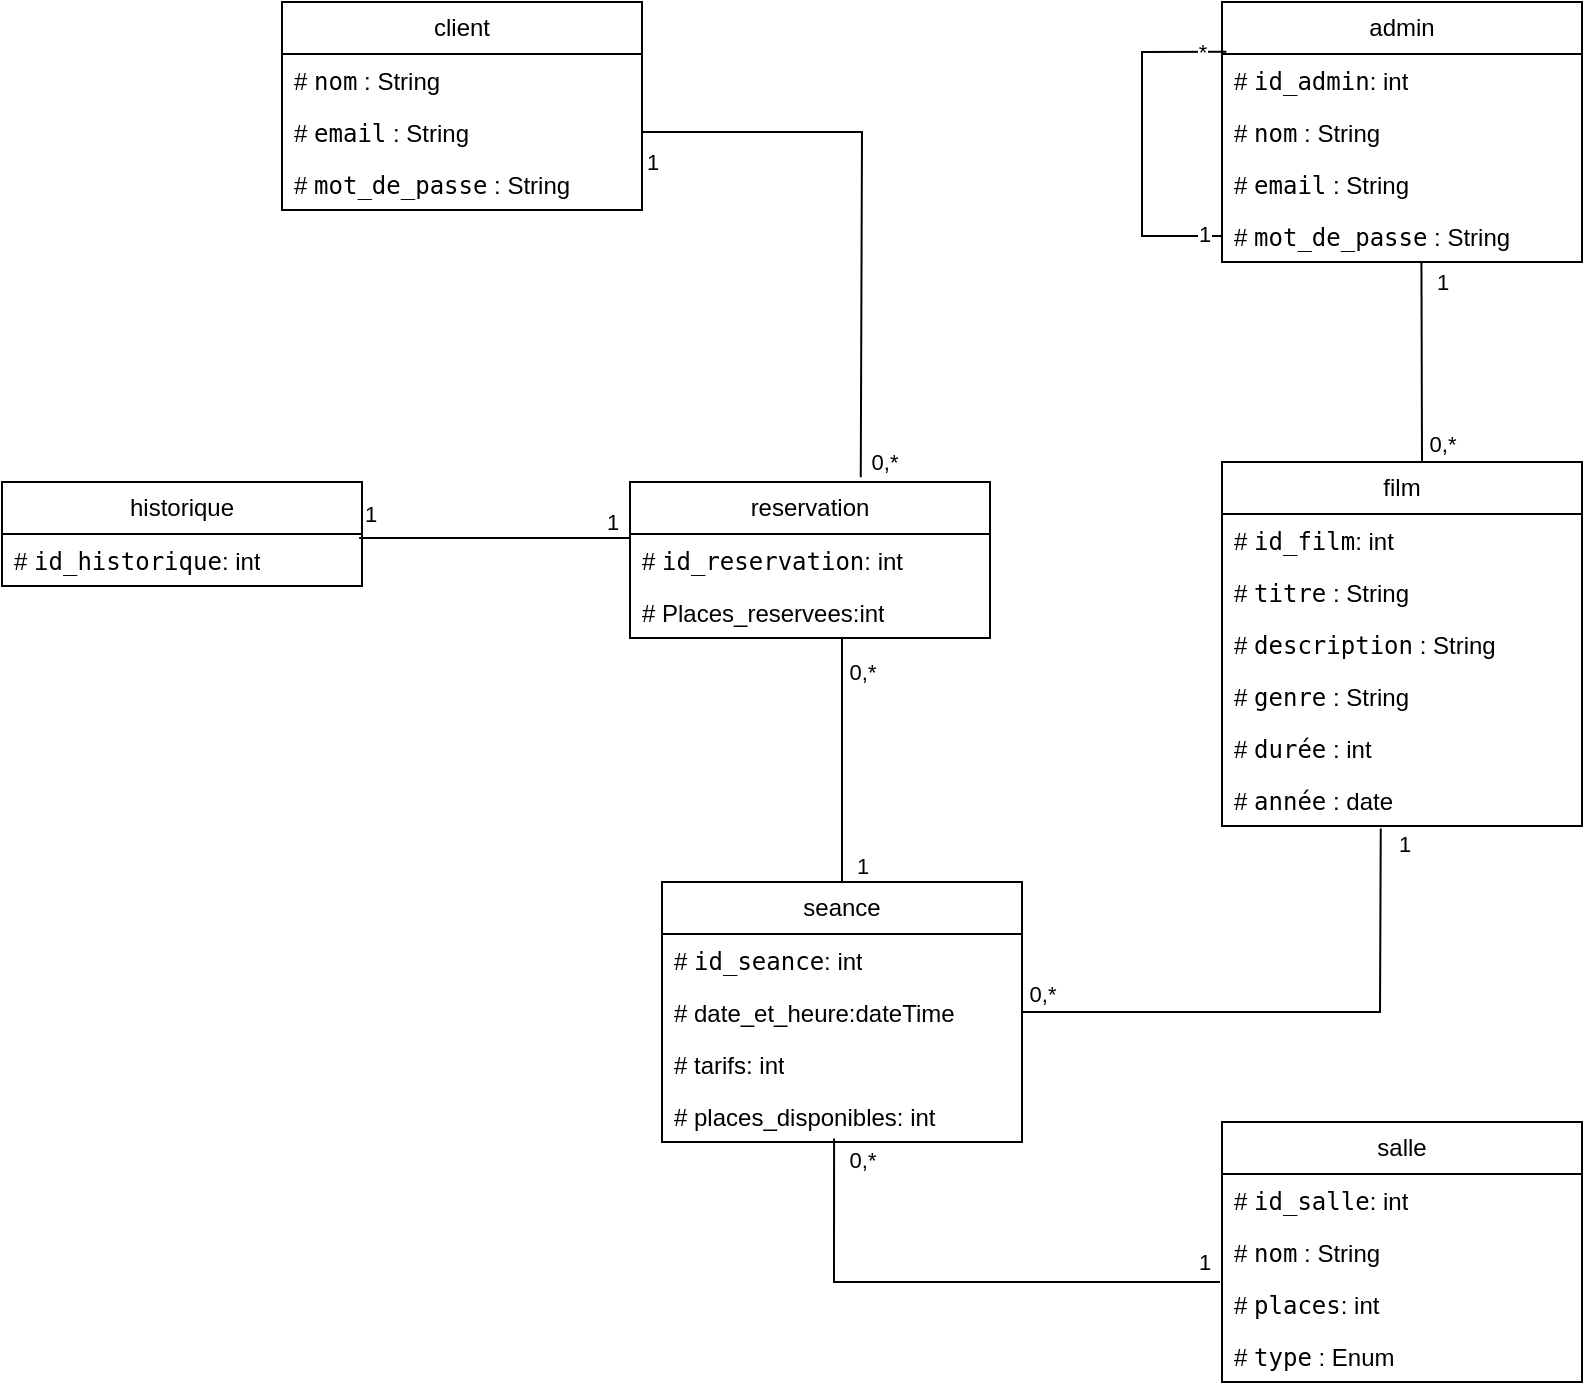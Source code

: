 <mxfile version="24.7.16" pages="2">
  <diagram name="Page-1" id="Jh913-2ZbScVN-_d3Vea">
    <mxGraphModel dx="2580" dy="2307" grid="1" gridSize="10" guides="1" tooltips="1" connect="1" arrows="1" fold="1" page="1" pageScale="1" pageWidth="827" pageHeight="1169" math="0" shadow="0">
      <root>
        <mxCell id="0" />
        <mxCell id="1" parent="0" />
        <mxCell id="eyucza8DKZPgcl_dBAMr-1" value="admin" style="swimlane;fontStyle=0;childLayout=stackLayout;horizontal=1;startSize=26;fillColor=none;horizontalStack=0;resizeParent=1;resizeParentMax=0;resizeLast=0;collapsible=1;marginBottom=0;whiteSpace=wrap;html=1;" parent="1" vertex="1">
          <mxGeometry x="620" y="-1080" width="180" height="130" as="geometry" />
        </mxCell>
        <mxCell id="h_I5UyKPZcfu8QxgUdIw-24" value="# &lt;font face=&quot;monospace&quot;&gt;id_admin&lt;/font&gt;: int" style="text;strokeColor=none;fillColor=none;align=left;verticalAlign=top;spacingLeft=4;spacingRight=4;overflow=hidden;rotatable=0;points=[[0,0.5],[1,0.5]];portConstraint=eastwest;whiteSpace=wrap;html=1;" vertex="1" parent="eyucza8DKZPgcl_dBAMr-1">
          <mxGeometry y="26" width="180" height="26" as="geometry" />
        </mxCell>
        <mxCell id="eyucza8DKZPgcl_dBAMr-2" value="#&amp;nbsp;&lt;code&gt;nom&lt;/code&gt; : String" style="text;strokeColor=none;fillColor=none;align=left;verticalAlign=top;spacingLeft=4;spacingRight=4;overflow=hidden;rotatable=0;points=[[0,0.5],[1,0.5]];portConstraint=eastwest;whiteSpace=wrap;html=1;" parent="eyucza8DKZPgcl_dBAMr-1" vertex="1">
          <mxGeometry y="52" width="180" height="26" as="geometry" />
        </mxCell>
        <mxCell id="eyucza8DKZPgcl_dBAMr-3" value="#&amp;nbsp;&lt;code&gt;email&lt;/code&gt; : String" style="text;strokeColor=none;fillColor=none;align=left;verticalAlign=top;spacingLeft=4;spacingRight=4;overflow=hidden;rotatable=0;points=[[0,0.5],[1,0.5]];portConstraint=eastwest;whiteSpace=wrap;html=1;" parent="eyucza8DKZPgcl_dBAMr-1" vertex="1">
          <mxGeometry y="78" width="180" height="26" as="geometry" />
        </mxCell>
        <mxCell id="eyucza8DKZPgcl_dBAMr-4" value="#&amp;nbsp;&lt;code&gt;mot_de_passe&lt;/code&gt; : String" style="text;strokeColor=none;fillColor=none;align=left;verticalAlign=top;spacingLeft=4;spacingRight=4;overflow=hidden;rotatable=0;points=[[0,0.5],[1,0.5]];portConstraint=eastwest;whiteSpace=wrap;html=1;" parent="eyucza8DKZPgcl_dBAMr-1" vertex="1">
          <mxGeometry y="104" width="180" height="26" as="geometry" />
        </mxCell>
        <mxCell id="h_I5UyKPZcfu8QxgUdIw-57" value="" style="endArrow=none;html=1;rounded=0;entryX=0;entryY=0.5;entryDx=0;entryDy=0;exitX=0.012;exitY=-0.044;exitDx=0;exitDy=0;exitPerimeter=0;" edge="1" parent="eyucza8DKZPgcl_dBAMr-1" source="h_I5UyKPZcfu8QxgUdIw-24" target="eyucza8DKZPgcl_dBAMr-4">
          <mxGeometry width="50" height="50" relative="1" as="geometry">
            <mxPoint x="-210" y="380" as="sourcePoint" />
            <mxPoint x="-160" y="330" as="targetPoint" />
            <Array as="points">
              <mxPoint x="-40" y="25" />
              <mxPoint x="-40" y="70" />
              <mxPoint x="-40" y="117" />
            </Array>
          </mxGeometry>
        </mxCell>
        <mxCell id="h_I5UyKPZcfu8QxgUdIw-58" value="1" style="edgeLabel;html=1;align=center;verticalAlign=middle;resizable=0;points=[];" vertex="1" connectable="0" parent="h_I5UyKPZcfu8QxgUdIw-57">
          <mxGeometry x="0.893" y="1" relative="1" as="geometry">
            <mxPoint as="offset" />
          </mxGeometry>
        </mxCell>
        <mxCell id="h_I5UyKPZcfu8QxgUdIw-59" value="*" style="edgeLabel;html=1;align=center;verticalAlign=middle;resizable=0;points=[];" vertex="1" connectable="0" parent="h_I5UyKPZcfu8QxgUdIw-57">
          <mxGeometry x="-0.859" relative="1" as="geometry">
            <mxPoint as="offset" />
          </mxGeometry>
        </mxCell>
        <mxCell id="h_I5UyKPZcfu8QxgUdIw-1" value="client" style="swimlane;fontStyle=0;childLayout=stackLayout;horizontal=1;startSize=26;fillColor=none;horizontalStack=0;resizeParent=1;resizeParentMax=0;resizeLast=0;collapsible=1;marginBottom=0;whiteSpace=wrap;html=1;" vertex="1" parent="1">
          <mxGeometry x="150" y="-1080" width="180" height="104" as="geometry" />
        </mxCell>
        <mxCell id="h_I5UyKPZcfu8QxgUdIw-2" value="#&amp;nbsp;&lt;code&gt;nom&lt;/code&gt; : String" style="text;strokeColor=none;fillColor=none;align=left;verticalAlign=top;spacingLeft=4;spacingRight=4;overflow=hidden;rotatable=0;points=[[0,0.5],[1,0.5]];portConstraint=eastwest;whiteSpace=wrap;html=1;" vertex="1" parent="h_I5UyKPZcfu8QxgUdIw-1">
          <mxGeometry y="26" width="180" height="26" as="geometry" />
        </mxCell>
        <mxCell id="h_I5UyKPZcfu8QxgUdIw-3" value="#&amp;nbsp;&lt;code&gt;email&lt;/code&gt; : String" style="text;strokeColor=none;fillColor=none;align=left;verticalAlign=top;spacingLeft=4;spacingRight=4;overflow=hidden;rotatable=0;points=[[0,0.5],[1,0.5]];portConstraint=eastwest;whiteSpace=wrap;html=1;" vertex="1" parent="h_I5UyKPZcfu8QxgUdIw-1">
          <mxGeometry y="52" width="180" height="26" as="geometry" />
        </mxCell>
        <mxCell id="h_I5UyKPZcfu8QxgUdIw-4" value="#&amp;nbsp;&lt;code&gt;mot_de_passe&lt;/code&gt; : String" style="text;strokeColor=none;fillColor=none;align=left;verticalAlign=top;spacingLeft=4;spacingRight=4;overflow=hidden;rotatable=0;points=[[0,0.5],[1,0.5]];portConstraint=eastwest;whiteSpace=wrap;html=1;" vertex="1" parent="h_I5UyKPZcfu8QxgUdIw-1">
          <mxGeometry y="78" width="180" height="26" as="geometry" />
        </mxCell>
        <mxCell id="h_I5UyKPZcfu8QxgUdIw-5" value="film" style="swimlane;fontStyle=0;childLayout=stackLayout;horizontal=1;startSize=26;fillColor=none;horizontalStack=0;resizeParent=1;resizeParentMax=0;resizeLast=0;collapsible=1;marginBottom=0;whiteSpace=wrap;html=1;" vertex="1" parent="1">
          <mxGeometry x="620" y="-850" width="180" height="182" as="geometry" />
        </mxCell>
        <mxCell id="h_I5UyKPZcfu8QxgUdIw-25" value="# &lt;font face=&quot;monospace&quot;&gt;id_film&lt;/font&gt;: int" style="text;strokeColor=none;fillColor=none;align=left;verticalAlign=top;spacingLeft=4;spacingRight=4;overflow=hidden;rotatable=0;points=[[0,0.5],[1,0.5]];portConstraint=eastwest;whiteSpace=wrap;html=1;" vertex="1" parent="h_I5UyKPZcfu8QxgUdIw-5">
          <mxGeometry y="26" width="180" height="26" as="geometry" />
        </mxCell>
        <mxCell id="h_I5UyKPZcfu8QxgUdIw-6" value="#&amp;nbsp;&lt;code&gt;titre&lt;/code&gt; : String" style="text;strokeColor=none;fillColor=none;align=left;verticalAlign=top;spacingLeft=4;spacingRight=4;overflow=hidden;rotatable=0;points=[[0,0.5],[1,0.5]];portConstraint=eastwest;whiteSpace=wrap;html=1;" vertex="1" parent="h_I5UyKPZcfu8QxgUdIw-5">
          <mxGeometry y="52" width="180" height="26" as="geometry" />
        </mxCell>
        <mxCell id="h_I5UyKPZcfu8QxgUdIw-7" value="#&amp;nbsp;&lt;code&gt;description&lt;/code&gt; : String" style="text;strokeColor=none;fillColor=none;align=left;verticalAlign=top;spacingLeft=4;spacingRight=4;overflow=hidden;rotatable=0;points=[[0,0.5],[1,0.5]];portConstraint=eastwest;whiteSpace=wrap;html=1;" vertex="1" parent="h_I5UyKPZcfu8QxgUdIw-5">
          <mxGeometry y="78" width="180" height="26" as="geometry" />
        </mxCell>
        <mxCell id="h_I5UyKPZcfu8QxgUdIw-8" value="#&amp;nbsp;&lt;code&gt;genre&lt;/code&gt; : String" style="text;strokeColor=none;fillColor=none;align=left;verticalAlign=top;spacingLeft=4;spacingRight=4;overflow=hidden;rotatable=0;points=[[0,0.5],[1,0.5]];portConstraint=eastwest;whiteSpace=wrap;html=1;" vertex="1" parent="h_I5UyKPZcfu8QxgUdIw-5">
          <mxGeometry y="104" width="180" height="26" as="geometry" />
        </mxCell>
        <mxCell id="h_I5UyKPZcfu8QxgUdIw-16" value="#&amp;nbsp;&lt;code&gt;durée&lt;/code&gt; : int" style="text;strokeColor=none;fillColor=none;align=left;verticalAlign=top;spacingLeft=4;spacingRight=4;overflow=hidden;rotatable=0;points=[[0,0.5],[1,0.5]];portConstraint=eastwest;whiteSpace=wrap;html=1;" vertex="1" parent="h_I5UyKPZcfu8QxgUdIw-5">
          <mxGeometry y="130" width="180" height="26" as="geometry" />
        </mxCell>
        <mxCell id="h_I5UyKPZcfu8QxgUdIw-17" value="#&amp;nbsp;&lt;code&gt;année&lt;/code&gt; : date" style="text;strokeColor=none;fillColor=none;align=left;verticalAlign=top;spacingLeft=4;spacingRight=4;overflow=hidden;rotatable=0;points=[[0,0.5],[1,0.5]];portConstraint=eastwest;whiteSpace=wrap;html=1;" vertex="1" parent="h_I5UyKPZcfu8QxgUdIw-5">
          <mxGeometry y="156" width="180" height="26" as="geometry" />
        </mxCell>
        <mxCell id="h_I5UyKPZcfu8QxgUdIw-18" value="salle" style="swimlane;fontStyle=0;childLayout=stackLayout;horizontal=1;startSize=26;fillColor=none;horizontalStack=0;resizeParent=1;resizeParentMax=0;resizeLast=0;collapsible=1;marginBottom=0;whiteSpace=wrap;html=1;" vertex="1" parent="1">
          <mxGeometry x="620" y="-520" width="180" height="130" as="geometry" />
        </mxCell>
        <mxCell id="h_I5UyKPZcfu8QxgUdIw-19" value="# &lt;font face=&quot;monospace&quot;&gt;id_salle&lt;/font&gt;: int" style="text;strokeColor=none;fillColor=none;align=left;verticalAlign=top;spacingLeft=4;spacingRight=4;overflow=hidden;rotatable=0;points=[[0,0.5],[1,0.5]];portConstraint=eastwest;whiteSpace=wrap;html=1;" vertex="1" parent="h_I5UyKPZcfu8QxgUdIw-18">
          <mxGeometry y="26" width="180" height="26" as="geometry" />
        </mxCell>
        <mxCell id="h_I5UyKPZcfu8QxgUdIw-20" value="#&amp;nbsp;&lt;code&gt;nom&lt;/code&gt; : String" style="text;strokeColor=none;fillColor=none;align=left;verticalAlign=top;spacingLeft=4;spacingRight=4;overflow=hidden;rotatable=0;points=[[0,0.5],[1,0.5]];portConstraint=eastwest;whiteSpace=wrap;html=1;" vertex="1" parent="h_I5UyKPZcfu8QxgUdIw-18">
          <mxGeometry y="52" width="180" height="26" as="geometry" />
        </mxCell>
        <mxCell id="h_I5UyKPZcfu8QxgUdIw-21" value="# &lt;font face=&quot;monospace&quot;&gt;places&lt;/font&gt;: int" style="text;strokeColor=none;fillColor=none;align=left;verticalAlign=top;spacingLeft=4;spacingRight=4;overflow=hidden;rotatable=0;points=[[0,0.5],[1,0.5]];portConstraint=eastwest;whiteSpace=wrap;html=1;" vertex="1" parent="h_I5UyKPZcfu8QxgUdIw-18">
          <mxGeometry y="78" width="180" height="26" as="geometry" />
        </mxCell>
        <mxCell id="h_I5UyKPZcfu8QxgUdIw-22" value="#&amp;nbsp;&lt;code&gt;type&lt;/code&gt; : Enum&amp;nbsp;" style="text;strokeColor=none;fillColor=none;align=left;verticalAlign=top;spacingLeft=4;spacingRight=4;overflow=hidden;rotatable=0;points=[[0,0.5],[1,0.5]];portConstraint=eastwest;whiteSpace=wrap;html=1;" vertex="1" parent="h_I5UyKPZcfu8QxgUdIw-18">
          <mxGeometry y="104" width="180" height="26" as="geometry" />
        </mxCell>
        <mxCell id="h_I5UyKPZcfu8QxgUdIw-26" value="seance" style="swimlane;fontStyle=0;childLayout=stackLayout;horizontal=1;startSize=26;fillColor=none;horizontalStack=0;resizeParent=1;resizeParentMax=0;resizeLast=0;collapsible=1;marginBottom=0;whiteSpace=wrap;html=1;" vertex="1" parent="1">
          <mxGeometry x="340" y="-640" width="180" height="130" as="geometry" />
        </mxCell>
        <mxCell id="h_I5UyKPZcfu8QxgUdIw-27" value="# &lt;font face=&quot;monospace&quot;&gt;id_seance&lt;/font&gt;: int" style="text;strokeColor=none;fillColor=none;align=left;verticalAlign=top;spacingLeft=4;spacingRight=4;overflow=hidden;rotatable=0;points=[[0,0.5],[1,0.5]];portConstraint=eastwest;whiteSpace=wrap;html=1;" vertex="1" parent="h_I5UyKPZcfu8QxgUdIw-26">
          <mxGeometry y="26" width="180" height="26" as="geometry" />
        </mxCell>
        <mxCell id="h_I5UyKPZcfu8QxgUdIw-28" value="# date_et_heure:dateTime" style="text;strokeColor=none;fillColor=none;align=left;verticalAlign=top;spacingLeft=4;spacingRight=4;overflow=hidden;rotatable=0;points=[[0,0.5],[1,0.5]];portConstraint=eastwest;whiteSpace=wrap;html=1;" vertex="1" parent="h_I5UyKPZcfu8QxgUdIw-26">
          <mxGeometry y="52" width="180" height="26" as="geometry" />
        </mxCell>
        <mxCell id="h_I5UyKPZcfu8QxgUdIw-29" value="# tarifs: int" style="text;strokeColor=none;fillColor=none;align=left;verticalAlign=top;spacingLeft=4;spacingRight=4;overflow=hidden;rotatable=0;points=[[0,0.5],[1,0.5]];portConstraint=eastwest;whiteSpace=wrap;html=1;" vertex="1" parent="h_I5UyKPZcfu8QxgUdIw-26">
          <mxGeometry y="78" width="180" height="26" as="geometry" />
        </mxCell>
        <mxCell id="h_I5UyKPZcfu8QxgUdIw-30" value="# places_disponibles: int" style="text;strokeColor=none;fillColor=none;align=left;verticalAlign=top;spacingLeft=4;spacingRight=4;overflow=hidden;rotatable=0;points=[[0,0.5],[1,0.5]];portConstraint=eastwest;whiteSpace=wrap;html=1;" vertex="1" parent="h_I5UyKPZcfu8QxgUdIw-26">
          <mxGeometry y="104" width="180" height="26" as="geometry" />
        </mxCell>
        <mxCell id="h_I5UyKPZcfu8QxgUdIw-31" value="reservation" style="swimlane;fontStyle=0;childLayout=stackLayout;horizontal=1;startSize=26;fillColor=none;horizontalStack=0;resizeParent=1;resizeParentMax=0;resizeLast=0;collapsible=1;marginBottom=0;whiteSpace=wrap;html=1;" vertex="1" parent="1">
          <mxGeometry x="324" y="-840" width="180" height="78" as="geometry" />
        </mxCell>
        <mxCell id="h_I5UyKPZcfu8QxgUdIw-32" value="# &lt;font face=&quot;monospace&quot;&gt;id_reservation&lt;/font&gt;: int" style="text;strokeColor=none;fillColor=none;align=left;verticalAlign=top;spacingLeft=4;spacingRight=4;overflow=hidden;rotatable=0;points=[[0,0.5],[1,0.5]];portConstraint=eastwest;whiteSpace=wrap;html=1;" vertex="1" parent="h_I5UyKPZcfu8QxgUdIw-31">
          <mxGeometry y="26" width="180" height="26" as="geometry" />
        </mxCell>
        <mxCell id="h_I5UyKPZcfu8QxgUdIw-33" value="# Places_reservees:int" style="text;strokeColor=none;fillColor=none;align=left;verticalAlign=top;spacingLeft=4;spacingRight=4;overflow=hidden;rotatable=0;points=[[0,0.5],[1,0.5]];portConstraint=eastwest;whiteSpace=wrap;html=1;" vertex="1" parent="h_I5UyKPZcfu8QxgUdIw-31">
          <mxGeometry y="52" width="180" height="26" as="geometry" />
        </mxCell>
        <mxCell id="h_I5UyKPZcfu8QxgUdIw-36" value="historique" style="swimlane;fontStyle=0;childLayout=stackLayout;horizontal=1;startSize=26;fillColor=none;horizontalStack=0;resizeParent=1;resizeParentMax=0;resizeLast=0;collapsible=1;marginBottom=0;whiteSpace=wrap;html=1;" vertex="1" parent="1">
          <mxGeometry x="10" y="-840" width="180" height="52" as="geometry" />
        </mxCell>
        <mxCell id="h_I5UyKPZcfu8QxgUdIw-37" value="# &lt;font face=&quot;monospace&quot;&gt;id_historique&lt;/font&gt;: int" style="text;strokeColor=none;fillColor=none;align=left;verticalAlign=top;spacingLeft=4;spacingRight=4;overflow=hidden;rotatable=0;points=[[0,0.5],[1,0.5]];portConstraint=eastwest;whiteSpace=wrap;html=1;" vertex="1" parent="h_I5UyKPZcfu8QxgUdIw-36">
          <mxGeometry y="26" width="180" height="26" as="geometry" />
        </mxCell>
        <mxCell id="h_I5UyKPZcfu8QxgUdIw-39" value="" style="endArrow=none;html=1;rounded=0;entryX=0.554;entryY=0.989;entryDx=0;entryDy=0;entryPerimeter=0;" edge="1" parent="1" target="eyucza8DKZPgcl_dBAMr-4">
          <mxGeometry width="50" height="50" relative="1" as="geometry">
            <mxPoint x="720" y="-850" as="sourcePoint" />
            <mxPoint x="610" y="-780" as="targetPoint" />
          </mxGeometry>
        </mxCell>
        <mxCell id="h_I5UyKPZcfu8QxgUdIw-45" value="1" style="edgeLabel;html=1;align=center;verticalAlign=middle;resizable=0;points=[];" vertex="1" connectable="0" parent="h_I5UyKPZcfu8QxgUdIw-39">
          <mxGeometry x="0.796" y="1" relative="1" as="geometry">
            <mxPoint x="11" as="offset" />
          </mxGeometry>
        </mxCell>
        <mxCell id="h_I5UyKPZcfu8QxgUdIw-46" value="0,*" style="edgeLabel;html=1;align=center;verticalAlign=middle;resizable=0;points=[];" vertex="1" connectable="0" parent="h_I5UyKPZcfu8QxgUdIw-39">
          <mxGeometry x="-0.867" relative="1" as="geometry">
            <mxPoint x="10" y="-3" as="offset" />
          </mxGeometry>
        </mxCell>
        <mxCell id="h_I5UyKPZcfu8QxgUdIw-40" value="" style="endArrow=none;html=1;rounded=0;exitX=1;exitY=0.5;exitDx=0;exitDy=0;entryX=0.441;entryY=1.047;entryDx=0;entryDy=0;entryPerimeter=0;" edge="1" parent="1" source="h_I5UyKPZcfu8QxgUdIw-28" target="h_I5UyKPZcfu8QxgUdIw-17">
          <mxGeometry width="50" height="50" relative="1" as="geometry">
            <mxPoint x="610" y="-600" as="sourcePoint" />
            <mxPoint x="660" y="-650" as="targetPoint" />
            <Array as="points">
              <mxPoint x="699" y="-575" />
            </Array>
          </mxGeometry>
        </mxCell>
        <mxCell id="h_I5UyKPZcfu8QxgUdIw-47" value="1" style="edgeLabel;html=1;align=center;verticalAlign=middle;resizable=0;points=[];" vertex="1" connectable="0" parent="h_I5UyKPZcfu8QxgUdIw-40">
          <mxGeometry x="0.946" relative="1" as="geometry">
            <mxPoint x="11" as="offset" />
          </mxGeometry>
        </mxCell>
        <mxCell id="h_I5UyKPZcfu8QxgUdIw-48" value="0,*" style="edgeLabel;html=1;align=center;verticalAlign=middle;resizable=0;points=[];" vertex="1" connectable="0" parent="h_I5UyKPZcfu8QxgUdIw-40">
          <mxGeometry x="-0.951" y="1" relative="1" as="geometry">
            <mxPoint x="3" y="-8" as="offset" />
          </mxGeometry>
        </mxCell>
        <mxCell id="h_I5UyKPZcfu8QxgUdIw-41" value="" style="endArrow=none;html=1;rounded=0;exitX=0.478;exitY=0.935;exitDx=0;exitDy=0;exitPerimeter=0;" edge="1" parent="1" source="h_I5UyKPZcfu8QxgUdIw-30">
          <mxGeometry width="50" height="50" relative="1" as="geometry">
            <mxPoint x="610" y="-600" as="sourcePoint" />
            <mxPoint x="619" y="-440" as="targetPoint" />
            <Array as="points">
              <mxPoint x="426" y="-440" />
            </Array>
          </mxGeometry>
        </mxCell>
        <mxCell id="h_I5UyKPZcfu8QxgUdIw-49" value="0,*" style="edgeLabel;html=1;align=center;verticalAlign=middle;resizable=0;points=[];" vertex="1" connectable="0" parent="h_I5UyKPZcfu8QxgUdIw-41">
          <mxGeometry x="-0.922" relative="1" as="geometry">
            <mxPoint x="14" as="offset" />
          </mxGeometry>
        </mxCell>
        <mxCell id="h_I5UyKPZcfu8QxgUdIw-50" value="1" style="edgeLabel;html=1;align=center;verticalAlign=middle;resizable=0;points=[];" vertex="1" connectable="0" parent="h_I5UyKPZcfu8QxgUdIw-41">
          <mxGeometry x="0.903" relative="1" as="geometry">
            <mxPoint x="4" y="-10" as="offset" />
          </mxGeometry>
        </mxCell>
        <mxCell id="h_I5UyKPZcfu8QxgUdIw-42" value="" style="endArrow=none;html=1;rounded=0;exitX=0.5;exitY=0;exitDx=0;exitDy=0;" edge="1" parent="1" source="h_I5UyKPZcfu8QxgUdIw-26">
          <mxGeometry width="50" height="50" relative="1" as="geometry">
            <mxPoint x="610" y="-600" as="sourcePoint" />
            <mxPoint x="430" y="-762" as="targetPoint" />
          </mxGeometry>
        </mxCell>
        <mxCell id="h_I5UyKPZcfu8QxgUdIw-51" value="0,*" style="edgeLabel;html=1;align=center;verticalAlign=middle;resizable=0;points=[];" vertex="1" connectable="0" parent="h_I5UyKPZcfu8QxgUdIw-42">
          <mxGeometry x="0.895" y="2" relative="1" as="geometry">
            <mxPoint x="12" y="10" as="offset" />
          </mxGeometry>
        </mxCell>
        <mxCell id="h_I5UyKPZcfu8QxgUdIw-52" value="1" style="edgeLabel;html=1;align=center;verticalAlign=middle;resizable=0;points=[];" vertex="1" connectable="0" parent="h_I5UyKPZcfu8QxgUdIw-42">
          <mxGeometry x="-0.86" relative="1" as="geometry">
            <mxPoint x="10" as="offset" />
          </mxGeometry>
        </mxCell>
        <mxCell id="h_I5UyKPZcfu8QxgUdIw-43" value="" style="endArrow=none;html=1;rounded=0;entryX=0.641;entryY=-0.03;entryDx=0;entryDy=0;entryPerimeter=0;" edge="1" parent="1" source="h_I5UyKPZcfu8QxgUdIw-3" target="h_I5UyKPZcfu8QxgUdIw-31">
          <mxGeometry width="50" height="50" relative="1" as="geometry">
            <mxPoint x="610" y="-600" as="sourcePoint" />
            <mxPoint x="440" y="-850" as="targetPoint" />
            <Array as="points">
              <mxPoint x="440" y="-1015" />
            </Array>
          </mxGeometry>
        </mxCell>
        <mxCell id="h_I5UyKPZcfu8QxgUdIw-53" value="0,*" style="edgeLabel;html=1;align=center;verticalAlign=middle;resizable=0;points=[];" vertex="1" connectable="0" parent="h_I5UyKPZcfu8QxgUdIw-43">
          <mxGeometry x="0.952" y="1" relative="1" as="geometry">
            <mxPoint x="10" y="-1" as="offset" />
          </mxGeometry>
        </mxCell>
        <mxCell id="h_I5UyKPZcfu8QxgUdIw-54" value="1" style="edgeLabel;html=1;align=center;verticalAlign=middle;resizable=0;points=[];" vertex="1" connectable="0" parent="h_I5UyKPZcfu8QxgUdIw-43">
          <mxGeometry x="-0.963" y="-1" relative="1" as="geometry">
            <mxPoint y="14" as="offset" />
          </mxGeometry>
        </mxCell>
        <mxCell id="h_I5UyKPZcfu8QxgUdIw-44" value="" style="endArrow=none;html=1;rounded=0;exitX=0.992;exitY=0.077;exitDx=0;exitDy=0;exitPerimeter=0;entryX=0;entryY=0.077;entryDx=0;entryDy=0;entryPerimeter=0;" edge="1" parent="1" source="h_I5UyKPZcfu8QxgUdIw-37" target="h_I5UyKPZcfu8QxgUdIw-32">
          <mxGeometry width="50" height="50" relative="1" as="geometry">
            <mxPoint x="610" y="-600" as="sourcePoint" />
            <mxPoint x="660" y="-650" as="targetPoint" />
          </mxGeometry>
        </mxCell>
        <mxCell id="h_I5UyKPZcfu8QxgUdIw-55" value="1" style="edgeLabel;html=1;align=center;verticalAlign=middle;resizable=0;points=[];" vertex="1" connectable="0" parent="h_I5UyKPZcfu8QxgUdIw-44">
          <mxGeometry x="-0.917" relative="1" as="geometry">
            <mxPoint y="-12" as="offset" />
          </mxGeometry>
        </mxCell>
        <mxCell id="h_I5UyKPZcfu8QxgUdIw-56" value="1" style="edgeLabel;html=1;align=center;verticalAlign=middle;resizable=0;points=[];" vertex="1" connectable="0" parent="h_I5UyKPZcfu8QxgUdIw-44">
          <mxGeometry x="0.867" y="-1" relative="1" as="geometry">
            <mxPoint y="-9" as="offset" />
          </mxGeometry>
        </mxCell>
      </root>
    </mxGraphModel>
  </diagram>
  <diagram id="erLTAP0t7hmGVIAiMLQx" name="Page-2">
    <mxGraphModel dx="2150" dy="948" grid="1" gridSize="10" guides="1" tooltips="1" connect="1" arrows="1" fold="1" page="1" pageScale="1" pageWidth="827" pageHeight="1169" math="0" shadow="0">
      <root>
        <mxCell id="0" />
        <mxCell id="1" parent="0" />
        <mxCell id="1dlRX42q8v59gmXsVa4K-2" value="systeme" style="shape=umlFrame;whiteSpace=wrap;html=1;pointerEvents=0;" vertex="1" parent="1">
          <mxGeometry x="120" y="20" width="840" height="1030" as="geometry" />
        </mxCell>
        <mxCell id="1dlRX42q8v59gmXsVa4K-3" value="admin" style="shape=umlActor;verticalLabelPosition=bottom;verticalAlign=top;html=1;" vertex="1" parent="1">
          <mxGeometry x="30" y="170" width="60" height="100" as="geometry" />
        </mxCell>
        <mxCell id="1dlRX42q8v59gmXsVa4K-6" value="Gérer les films" style="ellipse;whiteSpace=wrap;html=1;" vertex="1" parent="1">
          <mxGeometry x="160" y="100" width="140" height="50" as="geometry" />
        </mxCell>
        <mxCell id="1dlRX42q8v59gmXsVa4K-7" value="Ajouter" style="ellipse;whiteSpace=wrap;html=1;" vertex="1" parent="1">
          <mxGeometry x="340" y="40" width="90" height="30" as="geometry" />
        </mxCell>
        <mxCell id="1dlRX42q8v59gmXsVa4K-8" value="Modifier" style="ellipse;whiteSpace=wrap;html=1;" vertex="1" parent="1">
          <mxGeometry x="400" y="90" width="90" height="30" as="geometry" />
        </mxCell>
        <mxCell id="1dlRX42q8v59gmXsVa4K-9" value="Supprimer" style="ellipse;whiteSpace=wrap;html=1;" vertex="1" parent="1">
          <mxGeometry x="370" y="140" width="90" height="30" as="geometry" />
        </mxCell>
        <mxCell id="1dlRX42q8v59gmXsVa4K-10" value="Gérer les salles" style="ellipse;whiteSpace=wrap;html=1;" vertex="1" parent="1">
          <mxGeometry x="320" y="205" width="140" height="50" as="geometry" />
        </mxCell>
        <mxCell id="1dlRX42q8v59gmXsVa4K-11" value="Ajouter" style="ellipse;whiteSpace=wrap;html=1;" vertex="1" parent="1">
          <mxGeometry x="540" y="170" width="90" height="30" as="geometry" />
        </mxCell>
        <mxCell id="1dlRX42q8v59gmXsVa4K-12" value="Modifier" style="ellipse;whiteSpace=wrap;html=1;" vertex="1" parent="1">
          <mxGeometry x="600" y="220" width="90" height="30" as="geometry" />
        </mxCell>
        <mxCell id="1dlRX42q8v59gmXsVa4K-13" value="Supprimer" style="ellipse;whiteSpace=wrap;html=1;" vertex="1" parent="1">
          <mxGeometry x="530" y="260" width="90" height="30" as="geometry" />
        </mxCell>
        <mxCell id="1dlRX42q8v59gmXsVa4K-14" value="Gérer les séances" style="ellipse;whiteSpace=wrap;html=1;" vertex="1" parent="1">
          <mxGeometry x="180" y="330" width="140" height="50" as="geometry" />
        </mxCell>
        <mxCell id="1dlRX42q8v59gmXsVa4K-21" value="Ajouter" style="ellipse;whiteSpace=wrap;html=1;" vertex="1" parent="1">
          <mxGeometry x="330" y="290" width="90" height="30" as="geometry" />
        </mxCell>
        <mxCell id="1dlRX42q8v59gmXsVa4K-22" value="Modifier" style="ellipse;whiteSpace=wrap;html=1;" vertex="1" parent="1">
          <mxGeometry x="410" y="350" width="90" height="30" as="geometry" />
        </mxCell>
        <mxCell id="1dlRX42q8v59gmXsVa4K-23" value="Supprimer" style="ellipse;whiteSpace=wrap;html=1;" vertex="1" parent="1">
          <mxGeometry x="300" y="400" width="90" height="30" as="geometry" />
        </mxCell>
        <mxCell id="1dlRX42q8v59gmXsVa4K-24" value="Créer d&#39;autres administrateurs" style="ellipse;whiteSpace=wrap;html=1;" vertex="1" parent="1">
          <mxGeometry x="320" y="470" width="140" height="50" as="geometry" />
        </mxCell>
        <mxCell id="1dlRX42q8v59gmXsVa4K-25" value="Ajouter" style="ellipse;whiteSpace=wrap;html=1;" vertex="1" parent="1">
          <mxGeometry x="540" y="430" width="90" height="30" as="geometry" />
        </mxCell>
        <mxCell id="1dlRX42q8v59gmXsVa4K-26" value="Modifier" style="ellipse;whiteSpace=wrap;html=1;" vertex="1" parent="1">
          <mxGeometry x="600" y="480" width="90" height="30" as="geometry" />
        </mxCell>
        <mxCell id="1dlRX42q8v59gmXsVa4K-27" value="Supprimer" style="ellipse;whiteSpace=wrap;html=1;" vertex="1" parent="1">
          <mxGeometry x="530" y="520" width="90" height="30" as="geometry" />
        </mxCell>
        <mxCell id="1dlRX42q8v59gmXsVa4K-28" value="Extends" style="endArrow=block;endSize=16;endFill=0;html=1;rounded=0;entryX=1;entryY=0;entryDx=0;entryDy=0;exitX=0;exitY=0.5;exitDx=0;exitDy=0;" edge="1" parent="1" source="1dlRX42q8v59gmXsVa4K-7" target="1dlRX42q8v59gmXsVa4K-6">
          <mxGeometry width="160" relative="1" as="geometry">
            <mxPoint x="250" y="490" as="sourcePoint" />
            <mxPoint x="410" y="490" as="targetPoint" />
            <Array as="points">
              <mxPoint x="300" y="66" />
            </Array>
          </mxGeometry>
        </mxCell>
        <mxCell id="1dlRX42q8v59gmXsVa4K-29" value="Extends" style="endArrow=block;endSize=16;endFill=0;html=1;rounded=0;entryX=1;entryY=0.5;entryDx=0;entryDy=0;exitX=0;exitY=0.5;exitDx=0;exitDy=0;" edge="1" parent="1" source="1dlRX42q8v59gmXsVa4K-8" target="1dlRX42q8v59gmXsVa4K-6">
          <mxGeometry width="160" relative="1" as="geometry">
            <mxPoint x="300" y="120" as="sourcePoint" />
            <mxPoint x="363" y="76" as="targetPoint" />
            <Array as="points">
              <mxPoint x="340" y="100" />
            </Array>
          </mxGeometry>
        </mxCell>
        <mxCell id="1dlRX42q8v59gmXsVa4K-30" value="Extends" style="endArrow=block;endSize=16;endFill=0;html=1;rounded=0;entryX=0.802;entryY=0.97;entryDx=0;entryDy=0;exitX=0;exitY=0.5;exitDx=0;exitDy=0;entryPerimeter=0;" edge="1" parent="1" source="1dlRX42q8v59gmXsVa4K-9" target="1dlRX42q8v59gmXsVa4K-6">
          <mxGeometry width="160" relative="1" as="geometry">
            <mxPoint x="310" y="130" as="sourcePoint" />
            <mxPoint x="410" y="115" as="targetPoint" />
            <Array as="points">
              <mxPoint x="300" y="160" />
            </Array>
          </mxGeometry>
        </mxCell>
        <mxCell id="1dlRX42q8v59gmXsVa4K-32" value="Extends" style="endArrow=block;endSize=16;endFill=0;html=1;rounded=0;entryX=0.761;entryY=0.97;entryDx=0;entryDy=0;exitX=0;exitY=0.5;exitDx=0;exitDy=0;entryPerimeter=0;" edge="1" parent="1" source="1dlRX42q8v59gmXsVa4K-13" target="1dlRX42q8v59gmXsVa4K-10">
          <mxGeometry width="160" relative="1" as="geometry">
            <mxPoint x="261" y="160" as="sourcePoint" />
            <mxPoint x="380" y="165" as="targetPoint" />
            <Array as="points">
              <mxPoint x="440" y="275" />
            </Array>
          </mxGeometry>
        </mxCell>
        <mxCell id="1dlRX42q8v59gmXsVa4K-33" value="Extends" style="endArrow=block;endSize=16;endFill=0;html=1;rounded=0;exitX=0;exitY=0.5;exitDx=0;exitDy=0;" edge="1" parent="1" source="1dlRX42q8v59gmXsVa4K-12" target="1dlRX42q8v59gmXsVa4K-10">
          <mxGeometry width="160" relative="1" as="geometry">
            <mxPoint x="392" y="266" as="sourcePoint" />
            <mxPoint x="540" y="285" as="targetPoint" />
            <Array as="points">
              <mxPoint x="490" y="235" />
            </Array>
          </mxGeometry>
        </mxCell>
        <mxCell id="1dlRX42q8v59gmXsVa4K-34" value="Extends" style="endArrow=block;endSize=16;endFill=0;html=1;rounded=0;entryX=0.903;entryY=0.266;entryDx=0;entryDy=0;exitX=0;exitY=0.5;exitDx=0;exitDy=0;entryPerimeter=0;" edge="1" parent="1" source="1dlRX42q8v59gmXsVa4K-11" target="1dlRX42q8v59gmXsVa4K-10">
          <mxGeometry width="160" relative="1" as="geometry">
            <mxPoint x="470" y="240" as="sourcePoint" />
            <mxPoint x="610" y="245" as="targetPoint" />
            <Array as="points">
              <mxPoint x="490" y="190" />
            </Array>
          </mxGeometry>
        </mxCell>
        <mxCell id="1dlRX42q8v59gmXsVa4K-35" value="Extends" style="endArrow=block;endSize=16;endFill=0;html=1;rounded=0;entryX=0.5;entryY=0;entryDx=0;entryDy=0;" edge="1" parent="1" source="1dlRX42q8v59gmXsVa4K-21" target="1dlRX42q8v59gmXsVa4K-14">
          <mxGeometry width="160" relative="1" as="geometry">
            <mxPoint x="392" y="266" as="sourcePoint" />
            <mxPoint x="540" y="285" as="targetPoint" />
            <Array as="points">
              <mxPoint x="270" y="300" />
            </Array>
          </mxGeometry>
        </mxCell>
        <mxCell id="1dlRX42q8v59gmXsVa4K-36" value="Extends" style="endArrow=block;endSize=16;endFill=0;html=1;rounded=0;entryX=1;entryY=0.5;entryDx=0;entryDy=0;exitX=0;exitY=0.5;exitDx=0;exitDy=0;" edge="1" parent="1" source="1dlRX42q8v59gmXsVa4K-22" target="1dlRX42q8v59gmXsVa4K-14">
          <mxGeometry width="160" relative="1" as="geometry">
            <mxPoint x="222" y="344" as="sourcePoint" />
            <mxPoint x="340" y="315" as="targetPoint" />
            <Array as="points">
              <mxPoint x="360" y="370" />
            </Array>
          </mxGeometry>
        </mxCell>
        <mxCell id="1dlRX42q8v59gmXsVa4K-37" value="Extends" style="endArrow=block;endSize=16;endFill=0;html=1;rounded=0;entryX=0.44;entryY=1.042;entryDx=0;entryDy=0;exitX=0.069;exitY=0.599;exitDx=0;exitDy=0;entryPerimeter=0;exitPerimeter=0;" edge="1" parent="1" source="1dlRX42q8v59gmXsVa4K-23" target="1dlRX42q8v59gmXsVa4K-14">
          <mxGeometry x="-0.002" width="160" relative="1" as="geometry">
            <mxPoint x="332" y="372" as="sourcePoint" />
            <mxPoint x="420" y="375" as="targetPoint" />
            <Array as="points">
              <mxPoint x="260" y="400" />
            </Array>
            <mxPoint as="offset" />
          </mxGeometry>
        </mxCell>
        <mxCell id="1dlRX42q8v59gmXsVa4K-38" value="Extends" style="endArrow=block;endSize=16;endFill=0;html=1;rounded=0;exitX=0;exitY=0.5;exitDx=0;exitDy=0;entryX=0.615;entryY=-0.004;entryDx=0;entryDy=0;entryPerimeter=0;" edge="1" parent="1" source="1dlRX42q8v59gmXsVa4K-25" target="1dlRX42q8v59gmXsVa4K-24">
          <mxGeometry x="-0.002" width="160" relative="1" as="geometry">
            <mxPoint x="225" y="388" as="sourcePoint" />
            <mxPoint x="310" y="420" as="targetPoint" />
            <Array as="points">
              <mxPoint x="450" y="450" />
            </Array>
            <mxPoint as="offset" />
          </mxGeometry>
        </mxCell>
        <mxCell id="1dlRX42q8v59gmXsVa4K-39" value="Extends" style="endArrow=block;endSize=16;endFill=0;html=1;rounded=0;exitX=0;exitY=0.5;exitDx=0;exitDy=0;entryX=0.958;entryY=0.713;entryDx=0;entryDy=0;entryPerimeter=0;" edge="1" parent="1" source="1dlRX42q8v59gmXsVa4K-26" target="1dlRX42q8v59gmXsVa4K-24">
          <mxGeometry x="-0.002" width="160" relative="1" as="geometry">
            <mxPoint x="400" y="480" as="sourcePoint" />
            <mxPoint x="550" y="457" as="targetPoint" />
            <Array as="points">
              <mxPoint x="510" y="490" />
            </Array>
            <mxPoint as="offset" />
          </mxGeometry>
        </mxCell>
        <mxCell id="1dlRX42q8v59gmXsVa4K-40" value="Extends" style="endArrow=block;endSize=16;endFill=0;html=1;rounded=0;exitX=0;exitY=0.5;exitDx=0;exitDy=0;entryX=1;entryY=1;entryDx=0;entryDy=0;" edge="1" parent="1" source="1dlRX42q8v59gmXsVa4K-27" target="1dlRX42q8v59gmXsVa4K-24">
          <mxGeometry x="-0.002" width="160" relative="1" as="geometry">
            <mxPoint x="470" y="505" as="sourcePoint" />
            <mxPoint x="610" y="505" as="targetPoint" />
            <Array as="points">
              <mxPoint x="480" y="540" />
            </Array>
            <mxPoint as="offset" />
          </mxGeometry>
        </mxCell>
        <mxCell id="1dlRX42q8v59gmXsVa4K-41" value="" style="endArrow=open;endFill=1;endSize=12;html=1;rounded=0;entryX=0;entryY=0.5;entryDx=0;entryDy=0;exitX=0.798;exitY=0.192;exitDx=0;exitDy=0;exitPerimeter=0;" edge="1" parent="1" source="1dlRX42q8v59gmXsVa4K-3" target="1dlRX42q8v59gmXsVa4K-6">
          <mxGeometry width="160" relative="1" as="geometry">
            <mxPoint x="80" y="290" as="sourcePoint" />
            <mxPoint x="400" y="440" as="targetPoint" />
          </mxGeometry>
        </mxCell>
        <mxCell id="1dlRX42q8v59gmXsVa4K-42" value="" style="endArrow=open;endFill=1;endSize=12;html=1;rounded=0;entryX=0;entryY=0.5;entryDx=0;entryDy=0;exitX=0.883;exitY=0.366;exitDx=0;exitDy=0;exitPerimeter=0;" edge="1" parent="1" source="1dlRX42q8v59gmXsVa4K-3" target="1dlRX42q8v59gmXsVa4K-10">
          <mxGeometry width="160" relative="1" as="geometry">
            <mxPoint x="100" y="202" as="sourcePoint" />
            <mxPoint x="170" y="135" as="targetPoint" />
          </mxGeometry>
        </mxCell>
        <mxCell id="1dlRX42q8v59gmXsVa4K-43" value="" style="endArrow=open;endFill=1;endSize=12;html=1;rounded=0;entryX=0.102;entryY=0.209;entryDx=0;entryDy=0;entryPerimeter=0;" edge="1" parent="1" source="1dlRX42q8v59gmXsVa4K-3" target="1dlRX42q8v59gmXsVa4K-14">
          <mxGeometry width="160" relative="1" as="geometry">
            <mxPoint x="110" y="212" as="sourcePoint" />
            <mxPoint x="330" y="240" as="targetPoint" />
          </mxGeometry>
        </mxCell>
        <mxCell id="1dlRX42q8v59gmXsVa4K-44" value="" style="endArrow=open;endFill=1;endSize=12;html=1;rounded=0;entryX=0;entryY=0.5;entryDx=0;entryDy=0;exitX=0.738;exitY=0.832;exitDx=0;exitDy=0;exitPerimeter=0;" edge="1" parent="1" source="1dlRX42q8v59gmXsVa4K-3" target="1dlRX42q8v59gmXsVa4K-24">
          <mxGeometry width="160" relative="1" as="geometry">
            <mxPoint x="120" y="222" as="sourcePoint" />
            <mxPoint x="204" y="350" as="targetPoint" />
            <Array as="points">
              <mxPoint x="190" y="400" />
            </Array>
          </mxGeometry>
        </mxCell>
        <mxCell id="1dlRX42q8v59gmXsVa4K-45" value="client" style="shape=umlActor;verticalLabelPosition=bottom;verticalAlign=top;html=1;" vertex="1" parent="1">
          <mxGeometry x="30" y="740" width="60" height="100" as="geometry" />
        </mxCell>
        <mxCell id="1dlRX42q8v59gmXsVa4K-47" value="Voir les films et les séances disponibles" style="ellipse;whiteSpace=wrap;html=1;" vertex="1" parent="1">
          <mxGeometry x="275" y="585" width="140" height="50" as="geometry" />
        </mxCell>
        <mxCell id="1dlRX42q8v59gmXsVa4K-48" value="" style="endArrow=open;endFill=1;endSize=12;html=1;rounded=0;exitX=0.654;exitY=0.218;exitDx=0;exitDy=0;exitPerimeter=0;entryX=0.05;entryY=0.747;entryDx=0;entryDy=0;entryPerimeter=0;" edge="1" parent="1" source="1dlRX42q8v59gmXsVa4K-45" target="1dlRX42q8v59gmXsVa4K-47">
          <mxGeometry width="160" relative="1" as="geometry">
            <mxPoint x="210" y="660" as="sourcePoint" />
            <mxPoint x="370" y="660" as="targetPoint" />
          </mxGeometry>
        </mxCell>
        <mxCell id="1dlRX42q8v59gmXsVa4K-49" value="" style="endArrow=open;endFill=1;endSize=12;html=1;rounded=0;entryX=0;entryY=0;entryDx=0;entryDy=0;" edge="1" parent="1" source="1dlRX42q8v59gmXsVa4K-3" target="1dlRX42q8v59gmXsVa4K-47">
          <mxGeometry width="160" relative="1" as="geometry">
            <mxPoint x="79" y="772" as="sourcePoint" />
            <mxPoint x="297" y="687" as="targetPoint" />
            <Array as="points">
              <mxPoint x="180" y="460" />
            </Array>
          </mxGeometry>
        </mxCell>
        <mxCell id="1dlRX42q8v59gmXsVa4K-50" value="Créer un compte" style="ellipse;whiteSpace=wrap;html=1;" vertex="1" parent="1">
          <mxGeometry x="375" y="710" width="140" height="50" as="geometry" />
        </mxCell>
        <mxCell id="1dlRX42q8v59gmXsVa4K-51" value="" style="endArrow=open;endFill=1;endSize=12;html=1;rounded=0;exitX=0.654;exitY=0.218;exitDx=0;exitDy=0;exitPerimeter=0;entryX=0;entryY=0.5;entryDx=0;entryDy=0;" edge="1" parent="1" target="1dlRX42q8v59gmXsVa4K-50">
          <mxGeometry width="160" relative="1" as="geometry">
            <mxPoint x="79" y="772" as="sourcePoint" />
            <mxPoint x="292" y="632" as="targetPoint" />
          </mxGeometry>
        </mxCell>
        <mxCell id="1dlRX42q8v59gmXsVa4K-52" value="Réserver une place" style="ellipse;whiteSpace=wrap;html=1;" vertex="1" parent="1">
          <mxGeometry x="230" y="820" width="140" height="50" as="geometry" />
        </mxCell>
        <mxCell id="1dlRX42q8v59gmXsVa4K-53" value="" style="endArrow=open;endFill=1;endSize=12;html=1;rounded=0;exitX=0.654;exitY=0.218;exitDx=0;exitDy=0;exitPerimeter=0;entryX=0;entryY=0.5;entryDx=0;entryDy=0;" edge="1" parent="1" target="1dlRX42q8v59gmXsVa4K-52">
          <mxGeometry width="160" relative="1" as="geometry">
            <mxPoint x="89" y="782" as="sourcePoint" />
            <mxPoint x="385" y="745" as="targetPoint" />
          </mxGeometry>
        </mxCell>
        <mxCell id="1dlRX42q8v59gmXsVa4K-54" value="Connexion avec authentification JWT" style="ellipse;whiteSpace=wrap;html=1;" vertex="1" parent="1">
          <mxGeometry x="800" y="470" width="140" height="50" as="geometry" />
        </mxCell>
        <mxCell id="1dlRX42q8v59gmXsVa4K-55" value="include" style="endArrow=block;endSize=16;endFill=0;html=1;rounded=0;entryX=0.388;entryY=0.054;entryDx=0;entryDy=0;entryPerimeter=0;exitX=0.5;exitY=0;exitDx=0;exitDy=0;" edge="1" parent="1" source="1dlRX42q8v59gmXsVa4K-6" target="1dlRX42q8v59gmXsVa4K-54">
          <mxGeometry width="160" relative="1" as="geometry">
            <mxPoint x="280" y="420" as="sourcePoint" />
            <mxPoint x="440" y="420" as="targetPoint" />
            <Array as="points">
              <mxPoint x="230" y="30" />
              <mxPoint x="860" y="30" />
            </Array>
          </mxGeometry>
        </mxCell>
        <mxCell id="1dlRX42q8v59gmXsVa4K-56" value="include" style="endArrow=block;endSize=16;endFill=0;html=1;rounded=0;exitX=0.714;exitY=0.135;exitDx=0;exitDy=0;exitPerimeter=0;" edge="1" parent="1" source="1dlRX42q8v59gmXsVa4K-10">
          <mxGeometry width="160" relative="1" as="geometry">
            <mxPoint x="240" y="110" as="sourcePoint" />
            <mxPoint x="850" y="470" as="targetPoint" />
            <Array as="points">
              <mxPoint x="510" y="150" />
              <mxPoint x="720" y="170" />
            </Array>
          </mxGeometry>
        </mxCell>
        <mxCell id="1dlRX42q8v59gmXsVa4K-57" value="include" style="endArrow=block;endSize=16;endFill=0;html=1;rounded=0;exitX=0.949;exitY=0.269;exitDx=0;exitDy=0;exitPerimeter=0;entryX=0;entryY=0;entryDx=0;entryDy=0;" edge="1" parent="1" source="1dlRX42q8v59gmXsVa4K-14" target="1dlRX42q8v59gmXsVa4K-54">
          <mxGeometry width="160" relative="1" as="geometry">
            <mxPoint x="430" y="222" as="sourcePoint" />
            <mxPoint x="860" y="480" as="targetPoint" />
            <Array as="points">
              <mxPoint x="560" y="320" />
              <mxPoint x="660" y="330" />
            </Array>
          </mxGeometry>
        </mxCell>
        <mxCell id="1dlRX42q8v59gmXsVa4K-58" value="include" style="endArrow=block;endSize=16;endFill=0;html=1;rounded=0;exitX=0.353;exitY=0.029;exitDx=0;exitDy=0;exitPerimeter=0;entryX=0;entryY=0.5;entryDx=0;entryDy=0;" edge="1" parent="1" source="1dlRX42q8v59gmXsVa4K-24" target="1dlRX42q8v59gmXsVa4K-54">
          <mxGeometry width="160" relative="1" as="geometry">
            <mxPoint x="323" y="353" as="sourcePoint" />
            <mxPoint x="830" y="487" as="targetPoint" />
            <Array as="points">
              <mxPoint x="580" y="390" />
              <mxPoint x="650" y="390" />
            </Array>
          </mxGeometry>
        </mxCell>
        <mxCell id="1dlRX42q8v59gmXsVa4K-59" value="include" style="endArrow=block;endSize=16;endFill=0;html=1;rounded=0;exitX=0.956;exitY=0.289;exitDx=0;exitDy=0;exitPerimeter=0;entryX=0;entryY=0.5;entryDx=0;entryDy=0;" edge="1" parent="1" source="1dlRX42q8v59gmXsVa4K-47">
          <mxGeometry width="160" relative="1" as="geometry">
            <mxPoint x="379" y="481" as="sourcePoint" />
            <mxPoint x="810" y="505" as="targetPoint" />
            <Array as="points">
              <mxPoint x="610" y="580" />
              <mxPoint x="700" y="560" />
            </Array>
          </mxGeometry>
        </mxCell>
        <mxCell id="1dlRX42q8v59gmXsVa4K-60" value="include" style="endArrow=block;endSize=16;endFill=0;html=1;rounded=0;exitX=1;exitY=0;exitDx=0;exitDy=0;entryX=0.274;entryY=1.063;entryDx=0;entryDy=0;entryPerimeter=0;" edge="1" parent="1" source="1dlRX42q8v59gmXsVa4K-50" target="1dlRX42q8v59gmXsVa4K-54">
          <mxGeometry width="160" relative="1" as="geometry">
            <mxPoint x="419" y="609" as="sourcePoint" />
            <mxPoint x="820" y="515" as="targetPoint" />
            <Array as="points">
              <mxPoint x="660" y="650" />
              <mxPoint x="740" y="600" />
            </Array>
          </mxGeometry>
        </mxCell>
        <mxCell id="1dlRX42q8v59gmXsVa4K-61" value="include" style="endArrow=block;endSize=16;endFill=0;html=1;rounded=0;exitX=1;exitY=0.5;exitDx=0;exitDy=0;entryX=0.643;entryY=0.94;entryDx=0;entryDy=0;entryPerimeter=0;" edge="1" parent="1" source="1dlRX42q8v59gmXsVa4K-52" target="1dlRX42q8v59gmXsVa4K-54">
          <mxGeometry width="160" relative="1" as="geometry">
            <mxPoint x="505" y="727" as="sourcePoint" />
            <mxPoint x="830" y="525" as="targetPoint" />
            <Array as="points">
              <mxPoint x="700" y="730" />
              <mxPoint x="810" y="690" />
            </Array>
          </mxGeometry>
        </mxCell>
      </root>
    </mxGraphModel>
  </diagram>
</mxfile>
